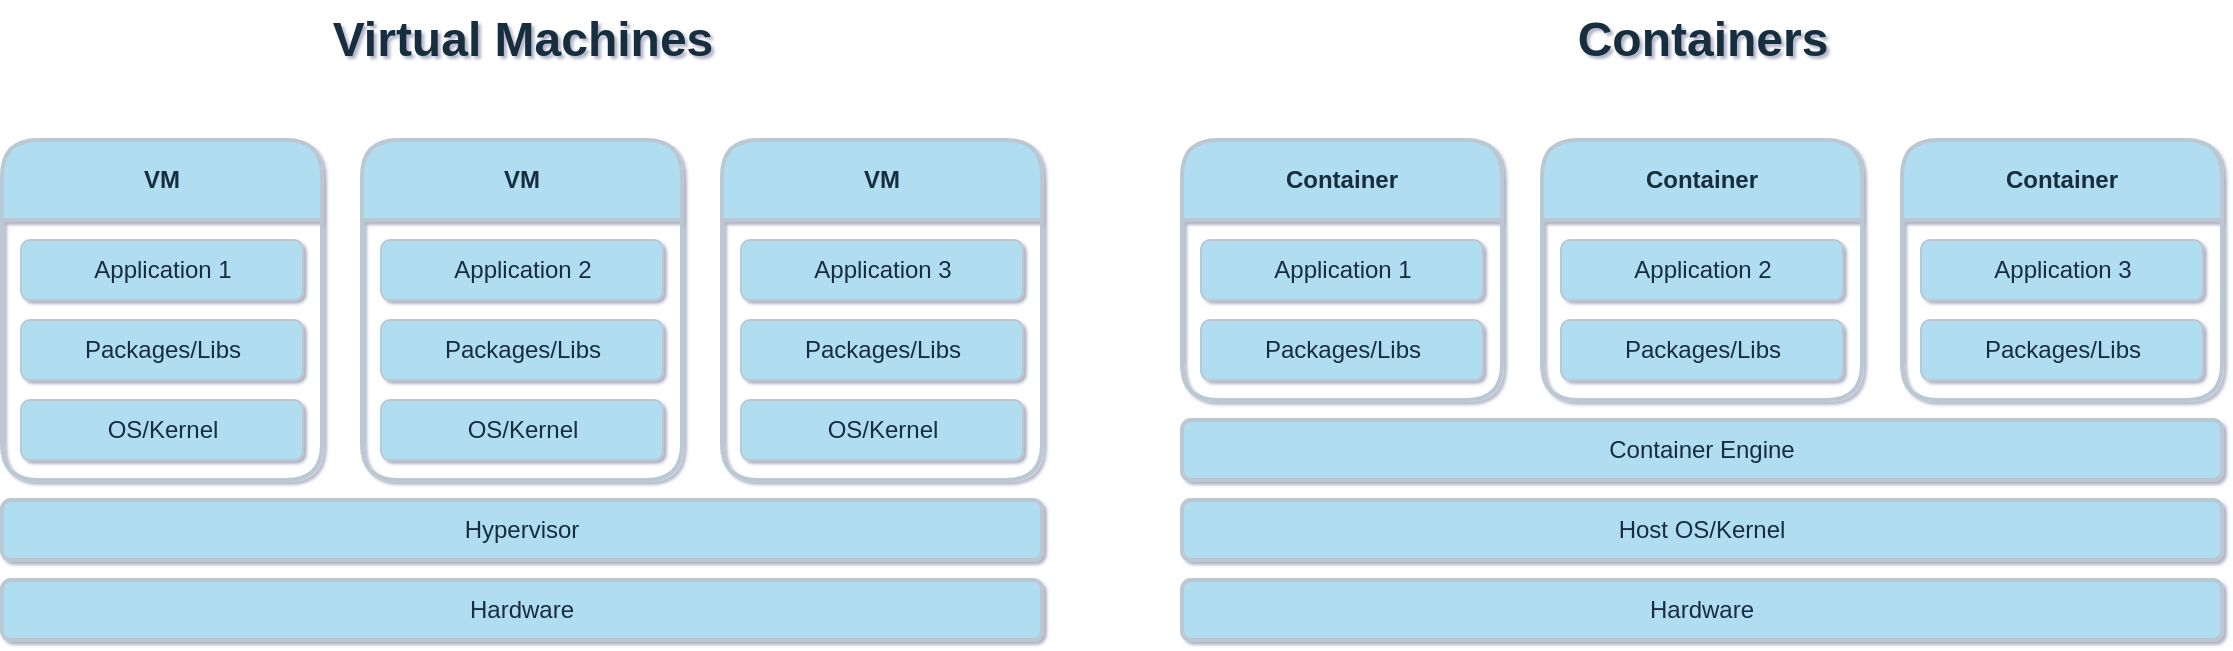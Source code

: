 <mxfile version="24.2.3" type="github">
  <diagram name="Page-1" id="NEoU70wVajL5JJv38msS">
    <mxGraphModel dx="1405" dy="801" grid="1" gridSize="10" guides="1" tooltips="1" connect="1" arrows="1" fold="1" page="0" pageScale="1" pageWidth="2380" pageHeight="3107" math="0" shadow="1">
      <root>
        <mxCell id="0" />
        <mxCell id="1" parent="0" />
        <mxCell id="mblLa4lRtX7iv2Hx7u9U-1" value="Container Engine" style="rounded=1;whiteSpace=wrap;html=1;strokeWidth=2;swimlaneLine=1;shadow=0;labelBackgroundColor=none;fillColor=#B1DDF0;strokeColor=#BAC8D3;fontColor=#182E3E;" vertex="1" parent="1">
          <mxGeometry x="870" y="360" width="520" height="30" as="geometry" />
        </mxCell>
        <mxCell id="mblLa4lRtX7iv2Hx7u9U-10" value="VM" style="swimlane;whiteSpace=wrap;html=1;startSize=40;swimlaneFillColor=none;strokeWidth=2;rounded=1;swimlaneLine=1;shadow=0;labelBackgroundColor=none;fillColor=#B1DDF0;strokeColor=#BAC8D3;fontColor=#182E3E;" vertex="1" parent="1">
          <mxGeometry x="280" y="220" width="160" height="170" as="geometry" />
        </mxCell>
        <mxCell id="mblLa4lRtX7iv2Hx7u9U-3" value="Application 1" style="rounded=1;whiteSpace=wrap;html=1;swimlaneLine=1;shadow=0;labelBackgroundColor=none;fillColor=#B1DDF0;strokeColor=#BAC8D3;fontColor=#182E3E;" vertex="1" parent="mblLa4lRtX7iv2Hx7u9U-10">
          <mxGeometry x="9.5" y="50" width="141" height="30" as="geometry" />
        </mxCell>
        <mxCell id="mblLa4lRtX7iv2Hx7u9U-6" value="Packages/Libs" style="rounded=1;whiteSpace=wrap;html=1;swimlaneLine=1;shadow=0;labelBackgroundColor=none;fillColor=#B1DDF0;strokeColor=#BAC8D3;fontColor=#182E3E;" vertex="1" parent="mblLa4lRtX7iv2Hx7u9U-10">
          <mxGeometry x="9.5" y="90" width="141" height="30" as="geometry" />
        </mxCell>
        <mxCell id="mblLa4lRtX7iv2Hx7u9U-9" value="OS/Kernel" style="rounded=1;whiteSpace=wrap;html=1;swimlaneLine=1;shadow=0;labelBackgroundColor=none;fillColor=#B1DDF0;strokeColor=#BAC8D3;fontColor=#182E3E;" vertex="1" parent="mblLa4lRtX7iv2Hx7u9U-10">
          <mxGeometry x="9.5" y="130" width="141" height="30" as="geometry" />
        </mxCell>
        <mxCell id="mblLa4lRtX7iv2Hx7u9U-20" value="Container" style="swimlane;whiteSpace=wrap;html=1;startSize=40;strokeWidth=2;rounded=1;swimlaneLine=1;shadow=0;labelBackgroundColor=none;fillColor=#B1DDF0;strokeColor=#BAC8D3;fontColor=#182E3E;" vertex="1" parent="1">
          <mxGeometry x="870" y="220" width="160" height="130" as="geometry" />
        </mxCell>
        <mxCell id="mblLa4lRtX7iv2Hx7u9U-21" value="Application 1" style="rounded=1;whiteSpace=wrap;html=1;swimlaneLine=1;shadow=0;labelBackgroundColor=none;fillColor=#B1DDF0;strokeColor=#BAC8D3;fontColor=#182E3E;" vertex="1" parent="mblLa4lRtX7iv2Hx7u9U-20">
          <mxGeometry x="9.5" y="50" width="141" height="30" as="geometry" />
        </mxCell>
        <mxCell id="mblLa4lRtX7iv2Hx7u9U-22" value="Packages/Libs" style="rounded=1;whiteSpace=wrap;html=1;swimlaneLine=1;shadow=0;labelBackgroundColor=none;fillColor=#B1DDF0;strokeColor=#BAC8D3;fontColor=#182E3E;" vertex="1" parent="mblLa4lRtX7iv2Hx7u9U-20">
          <mxGeometry x="9.5" y="90" width="141" height="30" as="geometry" />
        </mxCell>
        <mxCell id="mblLa4lRtX7iv2Hx7u9U-31" value="Host OS/Kernel" style="rounded=1;whiteSpace=wrap;html=1;strokeWidth=2;swimlaneLine=1;shadow=0;labelBackgroundColor=none;fillColor=#B1DDF0;strokeColor=#BAC8D3;fontColor=#182E3E;" vertex="1" parent="1">
          <mxGeometry x="870" y="400" width="520" height="30" as="geometry" />
        </mxCell>
        <mxCell id="mblLa4lRtX7iv2Hx7u9U-32" value="Hardware" style="rounded=1;whiteSpace=wrap;html=1;strokeWidth=2;swimlaneLine=1;shadow=0;labelBackgroundColor=none;fillColor=#B1DDF0;strokeColor=#BAC8D3;fontColor=#182E3E;" vertex="1" parent="1">
          <mxGeometry x="280" y="440" width="520" height="30" as="geometry" />
        </mxCell>
        <mxCell id="mblLa4lRtX7iv2Hx7u9U-33" value="Hardware" style="rounded=1;whiteSpace=wrap;html=1;strokeWidth=2;swimlaneLine=1;shadow=0;labelBackgroundColor=none;fillColor=#B1DDF0;strokeColor=#BAC8D3;fontColor=#182E3E;" vertex="1" parent="1">
          <mxGeometry x="870" y="440" width="520" height="30" as="geometry" />
        </mxCell>
        <mxCell id="mblLa4lRtX7iv2Hx7u9U-34" value="Hypervisor" style="rounded=1;whiteSpace=wrap;html=1;strokeWidth=2;swimlaneLine=1;shadow=0;labelBackgroundColor=none;fillColor=#B1DDF0;strokeColor=#BAC8D3;fontColor=#182E3E;" vertex="1" parent="1">
          <mxGeometry x="280" y="400" width="520" height="30" as="geometry" />
        </mxCell>
        <mxCell id="mblLa4lRtX7iv2Hx7u9U-35" value="VM" style="swimlane;whiteSpace=wrap;html=1;startSize=40;swimlaneFillColor=none;strokeWidth=2;rounded=1;swimlaneLine=1;shadow=0;labelBackgroundColor=none;fillColor=#B1DDF0;strokeColor=#BAC8D3;fontColor=#182E3E;" vertex="1" parent="1">
          <mxGeometry x="640" y="220" width="160" height="170" as="geometry" />
        </mxCell>
        <mxCell id="mblLa4lRtX7iv2Hx7u9U-36" value="Application 3" style="rounded=1;whiteSpace=wrap;html=1;swimlaneLine=1;shadow=0;labelBackgroundColor=none;fillColor=#B1DDF0;strokeColor=#BAC8D3;fontColor=#182E3E;" vertex="1" parent="mblLa4lRtX7iv2Hx7u9U-35">
          <mxGeometry x="9.5" y="50" width="141" height="30" as="geometry" />
        </mxCell>
        <mxCell id="mblLa4lRtX7iv2Hx7u9U-37" value="Packages/Libs" style="rounded=1;whiteSpace=wrap;html=1;swimlaneLine=1;shadow=0;labelBackgroundColor=none;fillColor=#B1DDF0;strokeColor=#BAC8D3;fontColor=#182E3E;" vertex="1" parent="mblLa4lRtX7iv2Hx7u9U-35">
          <mxGeometry x="9.5" y="90" width="141" height="30" as="geometry" />
        </mxCell>
        <mxCell id="mblLa4lRtX7iv2Hx7u9U-38" value="OS/Kernel" style="rounded=1;whiteSpace=wrap;html=1;swimlaneLine=1;shadow=0;labelBackgroundColor=none;fillColor=#B1DDF0;strokeColor=#BAC8D3;fontColor=#182E3E;" vertex="1" parent="mblLa4lRtX7iv2Hx7u9U-35">
          <mxGeometry x="9.5" y="130" width="141" height="30" as="geometry" />
        </mxCell>
        <mxCell id="mblLa4lRtX7iv2Hx7u9U-39" value="VM" style="swimlane;whiteSpace=wrap;html=1;startSize=40;swimlaneFillColor=none;strokeWidth=2;rounded=1;swimlaneLine=1;shadow=0;labelBackgroundColor=none;fillColor=#B1DDF0;strokeColor=#BAC8D3;fontColor=#182E3E;" vertex="1" parent="1">
          <mxGeometry x="460" y="220" width="160" height="170" as="geometry" />
        </mxCell>
        <mxCell id="mblLa4lRtX7iv2Hx7u9U-40" value="Application 2" style="rounded=1;whiteSpace=wrap;html=1;swimlaneLine=1;shadow=0;labelBackgroundColor=none;fillColor=#B1DDF0;strokeColor=#BAC8D3;fontColor=#182E3E;" vertex="1" parent="mblLa4lRtX7iv2Hx7u9U-39">
          <mxGeometry x="9.5" y="50" width="141" height="30" as="geometry" />
        </mxCell>
        <mxCell id="mblLa4lRtX7iv2Hx7u9U-41" value="Packages/Libs" style="rounded=1;whiteSpace=wrap;html=1;swimlaneLine=1;shadow=0;labelBackgroundColor=none;fillColor=#B1DDF0;strokeColor=#BAC8D3;fontColor=#182E3E;" vertex="1" parent="mblLa4lRtX7iv2Hx7u9U-39">
          <mxGeometry x="9.5" y="90" width="141" height="30" as="geometry" />
        </mxCell>
        <mxCell id="mblLa4lRtX7iv2Hx7u9U-42" value="OS/Kernel" style="rounded=1;whiteSpace=wrap;html=1;swimlaneLine=1;shadow=0;labelBackgroundColor=none;fillColor=#B1DDF0;strokeColor=#BAC8D3;fontColor=#182E3E;" vertex="1" parent="mblLa4lRtX7iv2Hx7u9U-39">
          <mxGeometry x="9.5" y="130" width="141" height="30" as="geometry" />
        </mxCell>
        <mxCell id="mblLa4lRtX7iv2Hx7u9U-44" value="Container" style="swimlane;whiteSpace=wrap;html=1;startSize=40;strokeWidth=2;rounded=1;swimlaneLine=1;shadow=0;labelBackgroundColor=none;fillColor=#B1DDF0;strokeColor=#BAC8D3;fontColor=#182E3E;" vertex="1" parent="1">
          <mxGeometry x="1050" y="220" width="160" height="130" as="geometry" />
        </mxCell>
        <mxCell id="mblLa4lRtX7iv2Hx7u9U-45" value="Application 2" style="rounded=1;whiteSpace=wrap;html=1;swimlaneLine=1;shadow=0;labelBackgroundColor=none;fillColor=#B1DDF0;strokeColor=#BAC8D3;fontColor=#182E3E;" vertex="1" parent="mblLa4lRtX7iv2Hx7u9U-44">
          <mxGeometry x="9.5" y="50" width="141" height="30" as="geometry" />
        </mxCell>
        <mxCell id="mblLa4lRtX7iv2Hx7u9U-46" value="Packages/Libs" style="rounded=1;whiteSpace=wrap;html=1;swimlaneLine=1;shadow=0;labelBackgroundColor=none;fillColor=#B1DDF0;strokeColor=#BAC8D3;fontColor=#182E3E;" vertex="1" parent="mblLa4lRtX7iv2Hx7u9U-44">
          <mxGeometry x="9.5" y="90" width="141" height="30" as="geometry" />
        </mxCell>
        <mxCell id="mblLa4lRtX7iv2Hx7u9U-47" value="Container" style="swimlane;whiteSpace=wrap;html=1;startSize=40;strokeWidth=2;rounded=1;swimlaneLine=1;shadow=0;labelBackgroundColor=none;fillColor=#B1DDF0;strokeColor=#BAC8D3;fontColor=#182E3E;" vertex="1" parent="1">
          <mxGeometry x="1230" y="220" width="160" height="130" as="geometry" />
        </mxCell>
        <mxCell id="mblLa4lRtX7iv2Hx7u9U-48" value="Application 3" style="rounded=1;whiteSpace=wrap;html=1;swimlaneLine=1;shadow=0;labelBackgroundColor=none;fillColor=#B1DDF0;strokeColor=#BAC8D3;fontColor=#182E3E;" vertex="1" parent="mblLa4lRtX7iv2Hx7u9U-47">
          <mxGeometry x="9.5" y="50" width="141" height="30" as="geometry" />
        </mxCell>
        <mxCell id="mblLa4lRtX7iv2Hx7u9U-49" value="Packages/Libs" style="rounded=1;whiteSpace=wrap;html=1;swimlaneLine=1;shadow=0;labelBackgroundColor=none;fillColor=#B1DDF0;strokeColor=#BAC8D3;fontColor=#182E3E;" vertex="1" parent="mblLa4lRtX7iv2Hx7u9U-47">
          <mxGeometry x="9.5" y="90" width="141" height="30" as="geometry" />
        </mxCell>
        <mxCell id="mblLa4lRtX7iv2Hx7u9U-52" value="Virtual Machines" style="text;strokeColor=none;fillColor=none;html=1;fontSize=24;fontStyle=1;verticalAlign=middle;align=center;fontColor=#182E3E;" vertex="1" parent="1">
          <mxGeometry x="425" y="150" width="230" height="40" as="geometry" />
        </mxCell>
        <mxCell id="mblLa4lRtX7iv2Hx7u9U-53" value="Containers" style="text;strokeColor=none;fillColor=none;html=1;fontSize=24;fontStyle=1;verticalAlign=middle;align=center;fontColor=#182E3E;" vertex="1" parent="1">
          <mxGeometry x="1015" y="150" width="230" height="40" as="geometry" />
        </mxCell>
      </root>
    </mxGraphModel>
  </diagram>
</mxfile>
